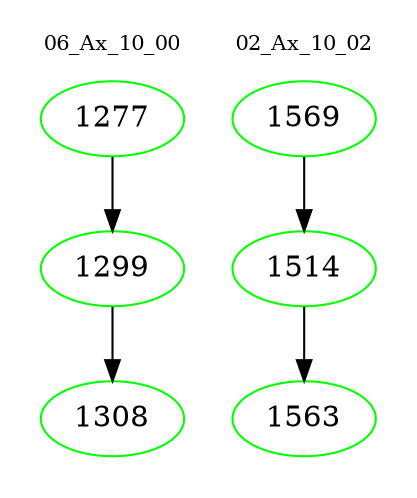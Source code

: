 digraph{
subgraph cluster_0 {
color = white
label = "06_Ax_10_00";
fontsize=10;
T0_1277 [label="1277", color="green"]
T0_1277 -> T0_1299 [color="black"]
T0_1299 [label="1299", color="green"]
T0_1299 -> T0_1308 [color="black"]
T0_1308 [label="1308", color="green"]
}
subgraph cluster_1 {
color = white
label = "02_Ax_10_02";
fontsize=10;
T1_1569 [label="1569", color="green"]
T1_1569 -> T1_1514 [color="black"]
T1_1514 [label="1514", color="green"]
T1_1514 -> T1_1563 [color="black"]
T1_1563 [label="1563", color="green"]
}
}
